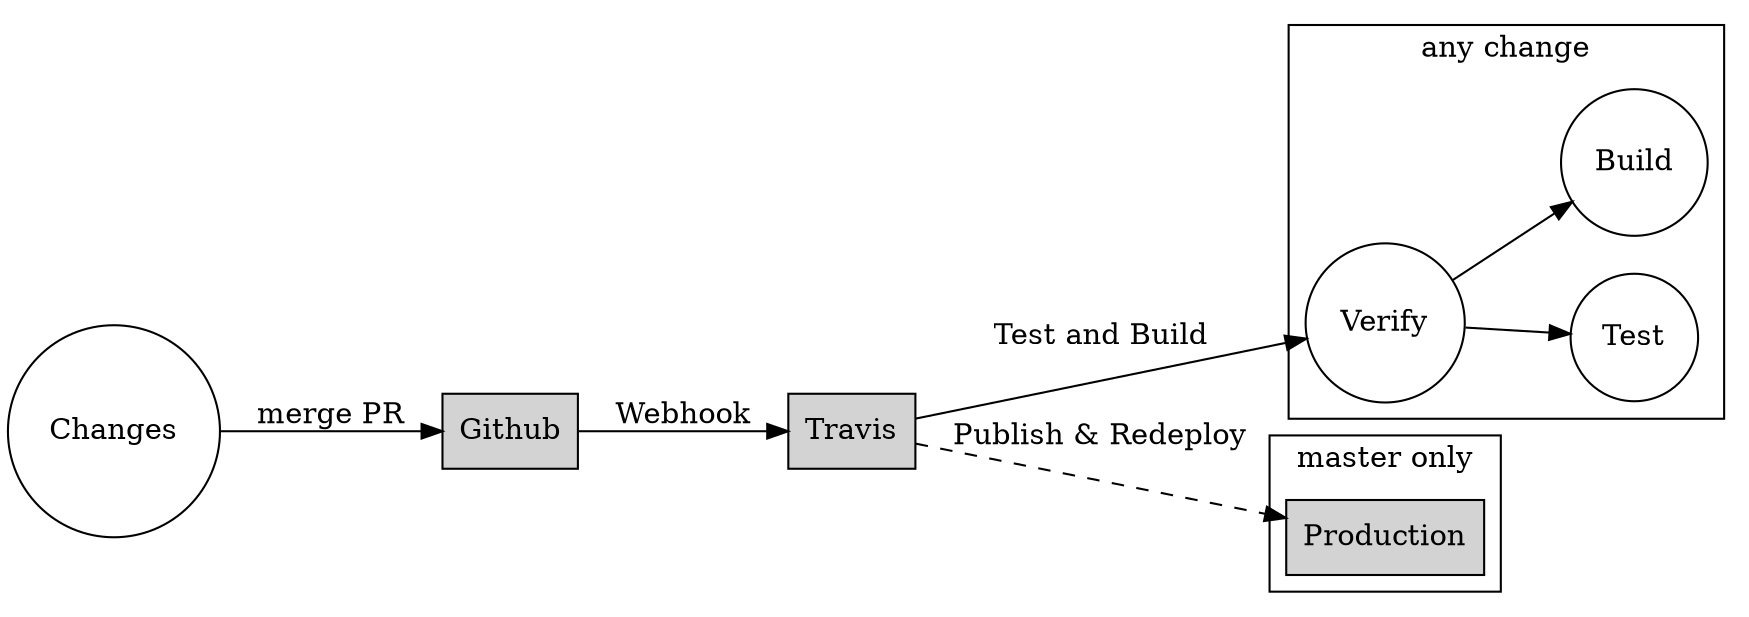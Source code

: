 digraph G {
  rankdir=LR;

  node[shape=circle];
  Changes;

  subgraph cluster_0 {
    label="any change"
    Verify;
    Test;
    Build;
  }

  node[style=filled,shape="box"];
  Github;
  Travis;

  subgraph cluster_1 {
    node [style=filled];
    label="master only"
    Production;
  }
  Changes -> Github[label="merge PR"];
  Github -> Travis[label="Webhook"];
  Travis -> Verify[label="Test and Build"];
  Verify -> Test;
  Verify -> Build;
  Travis -> Production[style=dashed,label="Publish & Redeploy"];

  labelloc=t;
  fontsize=24;
}
